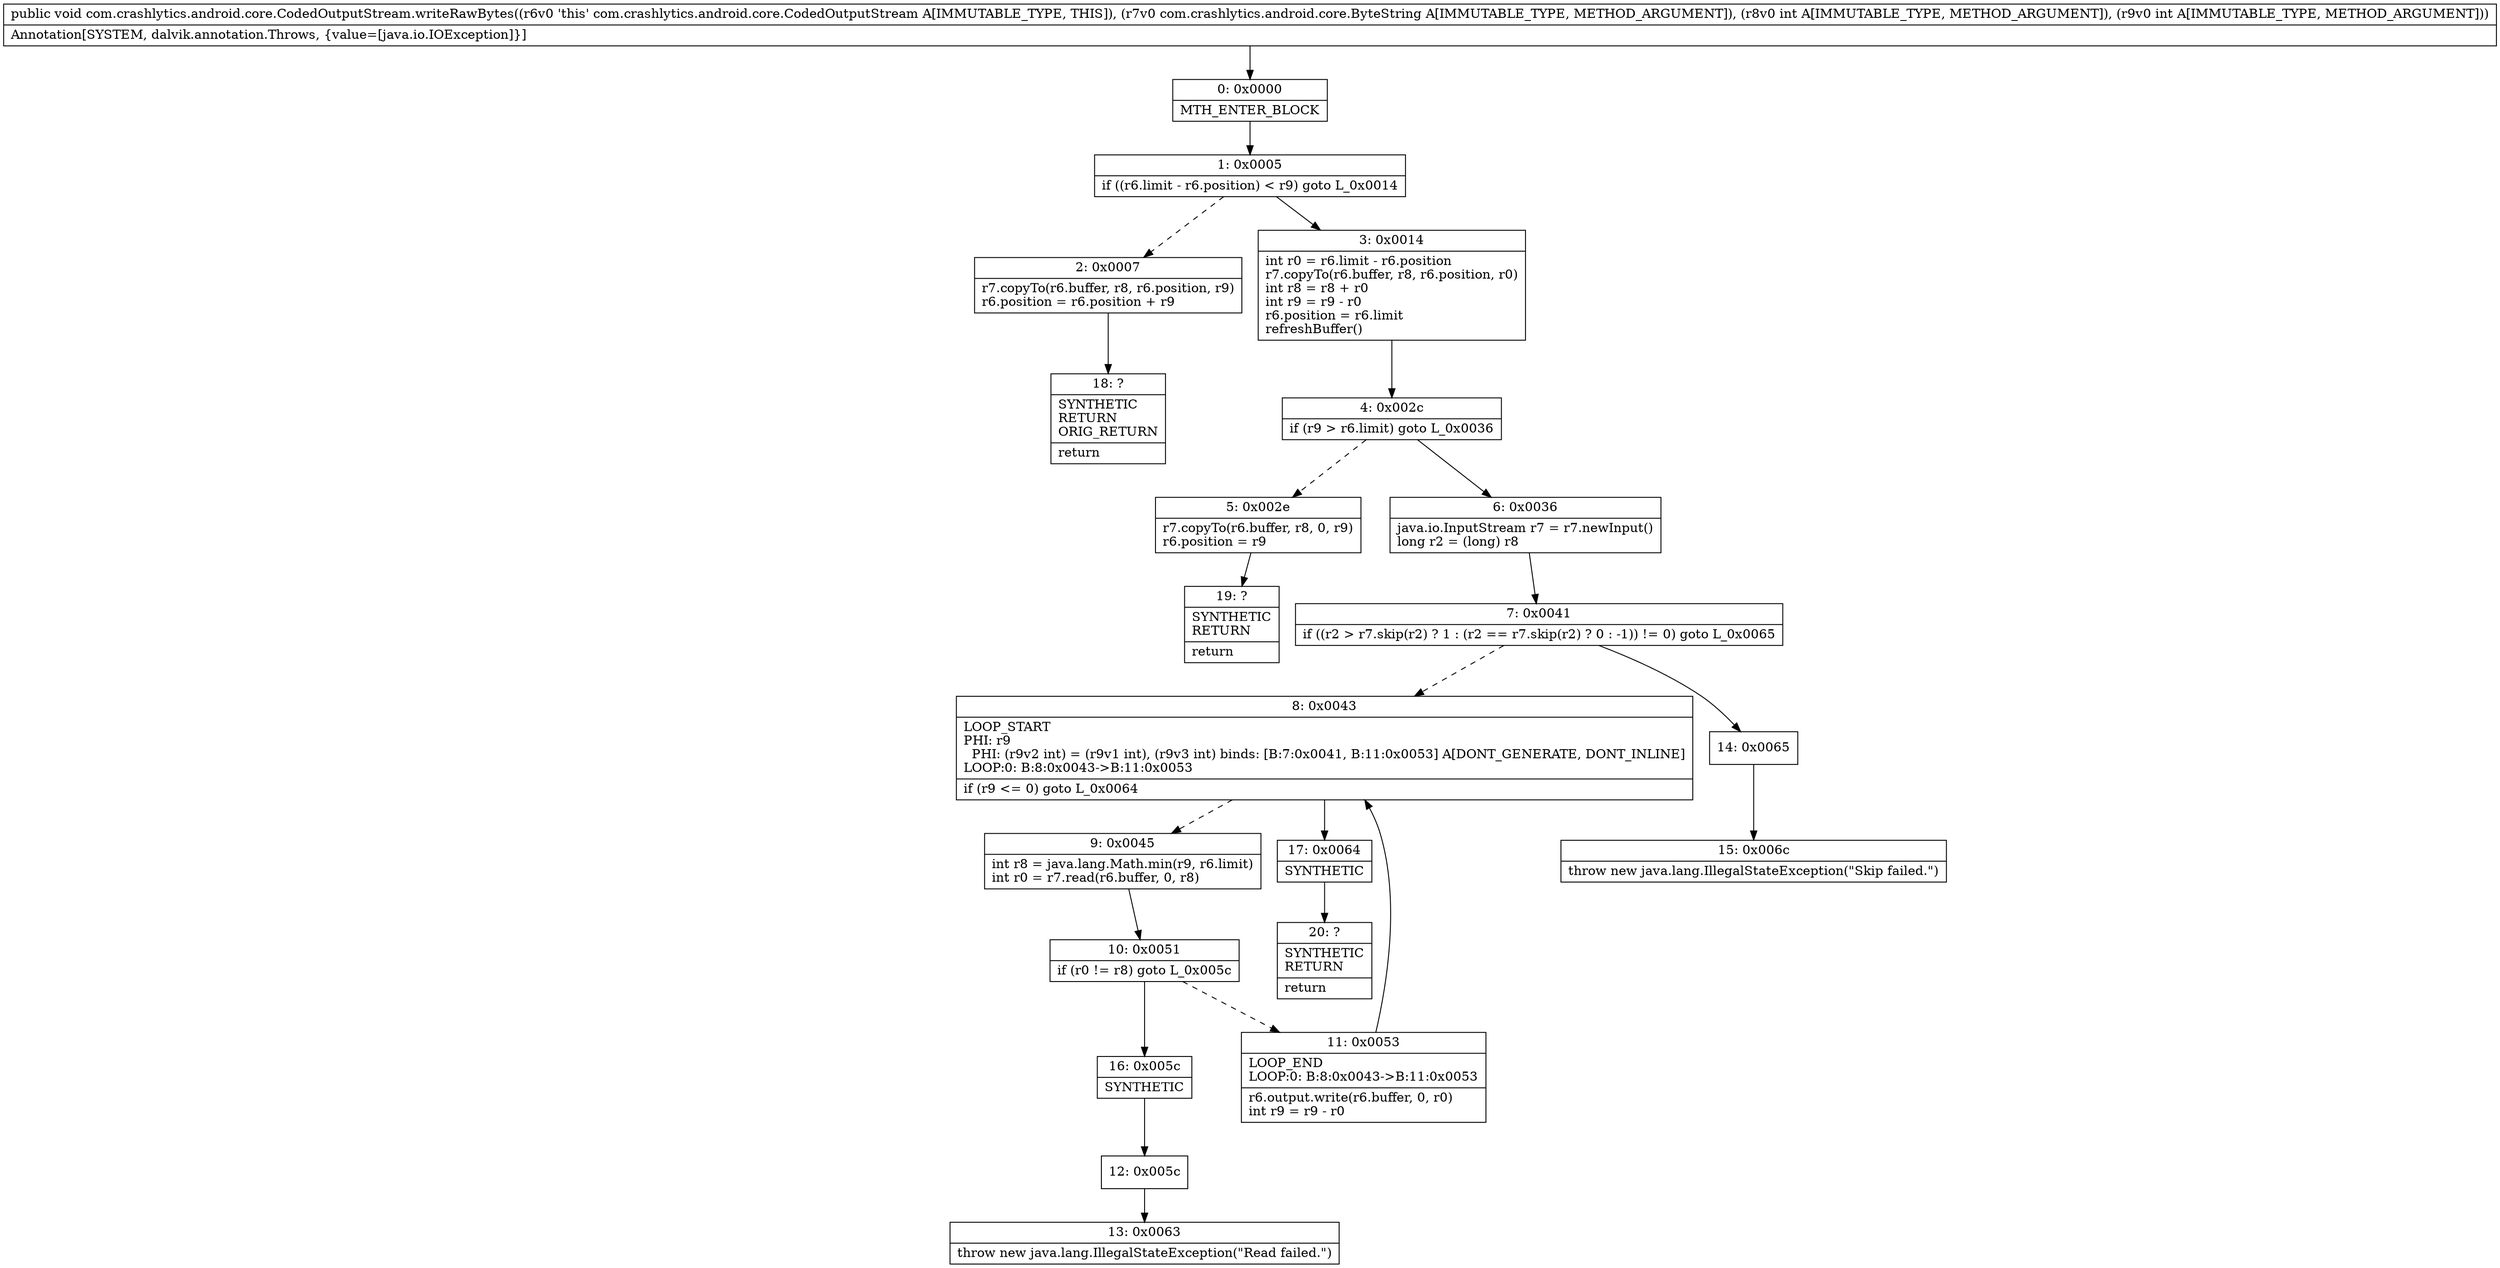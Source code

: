 digraph "CFG forcom.crashlytics.android.core.CodedOutputStream.writeRawBytes(Lcom\/crashlytics\/android\/core\/ByteString;II)V" {
Node_0 [shape=record,label="{0\:\ 0x0000|MTH_ENTER_BLOCK\l}"];
Node_1 [shape=record,label="{1\:\ 0x0005|if ((r6.limit \- r6.position) \< r9) goto L_0x0014\l}"];
Node_2 [shape=record,label="{2\:\ 0x0007|r7.copyTo(r6.buffer, r8, r6.position, r9)\lr6.position = r6.position + r9\l}"];
Node_3 [shape=record,label="{3\:\ 0x0014|int r0 = r6.limit \- r6.position\lr7.copyTo(r6.buffer, r8, r6.position, r0)\lint r8 = r8 + r0\lint r9 = r9 \- r0\lr6.position = r6.limit\lrefreshBuffer()\l}"];
Node_4 [shape=record,label="{4\:\ 0x002c|if (r9 \> r6.limit) goto L_0x0036\l}"];
Node_5 [shape=record,label="{5\:\ 0x002e|r7.copyTo(r6.buffer, r8, 0, r9)\lr6.position = r9\l}"];
Node_6 [shape=record,label="{6\:\ 0x0036|java.io.InputStream r7 = r7.newInput()\llong r2 = (long) r8\l}"];
Node_7 [shape=record,label="{7\:\ 0x0041|if ((r2 \> r7.skip(r2) ? 1 : (r2 == r7.skip(r2) ? 0 : \-1)) != 0) goto L_0x0065\l}"];
Node_8 [shape=record,label="{8\:\ 0x0043|LOOP_START\lPHI: r9 \l  PHI: (r9v2 int) = (r9v1 int), (r9v3 int) binds: [B:7:0x0041, B:11:0x0053] A[DONT_GENERATE, DONT_INLINE]\lLOOP:0: B:8:0x0043\-\>B:11:0x0053\l|if (r9 \<= 0) goto L_0x0064\l}"];
Node_9 [shape=record,label="{9\:\ 0x0045|int r8 = java.lang.Math.min(r9, r6.limit)\lint r0 = r7.read(r6.buffer, 0, r8)\l}"];
Node_10 [shape=record,label="{10\:\ 0x0051|if (r0 != r8) goto L_0x005c\l}"];
Node_11 [shape=record,label="{11\:\ 0x0053|LOOP_END\lLOOP:0: B:8:0x0043\-\>B:11:0x0053\l|r6.output.write(r6.buffer, 0, r0)\lint r9 = r9 \- r0\l}"];
Node_12 [shape=record,label="{12\:\ 0x005c}"];
Node_13 [shape=record,label="{13\:\ 0x0063|throw new java.lang.IllegalStateException(\"Read failed.\")\l}"];
Node_14 [shape=record,label="{14\:\ 0x0065}"];
Node_15 [shape=record,label="{15\:\ 0x006c|throw new java.lang.IllegalStateException(\"Skip failed.\")\l}"];
Node_16 [shape=record,label="{16\:\ 0x005c|SYNTHETIC\l}"];
Node_17 [shape=record,label="{17\:\ 0x0064|SYNTHETIC\l}"];
Node_18 [shape=record,label="{18\:\ ?|SYNTHETIC\lRETURN\lORIG_RETURN\l|return\l}"];
Node_19 [shape=record,label="{19\:\ ?|SYNTHETIC\lRETURN\l|return\l}"];
Node_20 [shape=record,label="{20\:\ ?|SYNTHETIC\lRETURN\l|return\l}"];
MethodNode[shape=record,label="{public void com.crashlytics.android.core.CodedOutputStream.writeRawBytes((r6v0 'this' com.crashlytics.android.core.CodedOutputStream A[IMMUTABLE_TYPE, THIS]), (r7v0 com.crashlytics.android.core.ByteString A[IMMUTABLE_TYPE, METHOD_ARGUMENT]), (r8v0 int A[IMMUTABLE_TYPE, METHOD_ARGUMENT]), (r9v0 int A[IMMUTABLE_TYPE, METHOD_ARGUMENT]))  | Annotation[SYSTEM, dalvik.annotation.Throws, \{value=[java.io.IOException]\}]\l}"];
MethodNode -> Node_0;
Node_0 -> Node_1;
Node_1 -> Node_2[style=dashed];
Node_1 -> Node_3;
Node_2 -> Node_18;
Node_3 -> Node_4;
Node_4 -> Node_5[style=dashed];
Node_4 -> Node_6;
Node_5 -> Node_19;
Node_6 -> Node_7;
Node_7 -> Node_8[style=dashed];
Node_7 -> Node_14;
Node_8 -> Node_9[style=dashed];
Node_8 -> Node_17;
Node_9 -> Node_10;
Node_10 -> Node_11[style=dashed];
Node_10 -> Node_16;
Node_11 -> Node_8;
Node_12 -> Node_13;
Node_14 -> Node_15;
Node_16 -> Node_12;
Node_17 -> Node_20;
}

